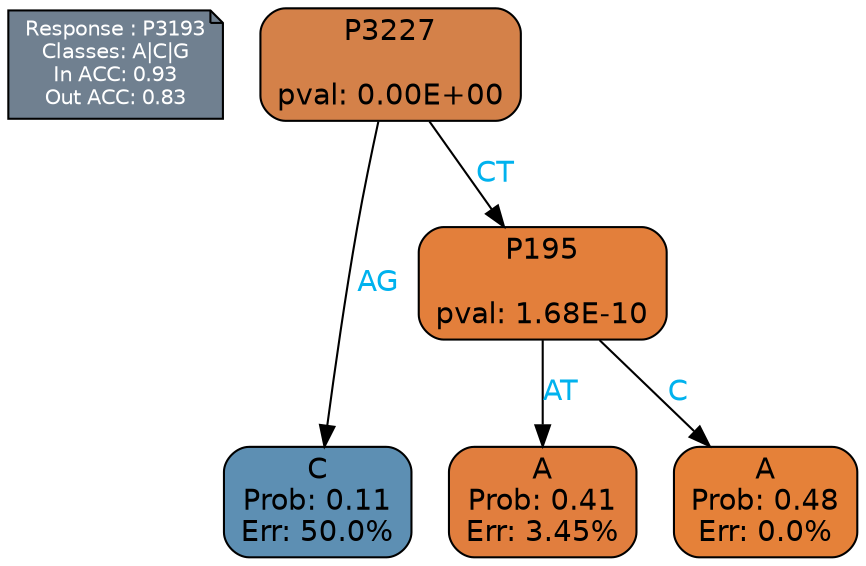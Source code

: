 digraph Tree {
node [shape=box, style="filled, rounded", color="black", fontname=helvetica] ;
graph [ranksep=equally, splines=polylines, bgcolor=transparent, dpi=600] ;
edge [fontname=helvetica] ;
LEGEND [label="Response : P3193
Classes: A|C|G
In ACC: 0.93
Out ACC: 0.83
",shape=note,align=left,style=filled,fillcolor="slategray",fontcolor="white",fontsize=10];1 [label="P3227

pval: 0.00E+00", fillcolor="#d48149"] ;
2 [label="C
Prob: 0.11
Err: 50.0%", fillcolor="#5d8fb3"] ;
3 [label="P195

pval: 1.68E-10", fillcolor="#e37f3b"] ;
4 [label="A
Prob: 0.41
Err: 3.45%", fillcolor="#e17e3e"] ;
5 [label="A
Prob: 0.48
Err: 0.0%", fillcolor="#e58139"] ;
1 -> 2 [label="AG",fontcolor=deepskyblue2] ;
1 -> 3 [label="CT",fontcolor=deepskyblue2] ;
3 -> 4 [label="AT",fontcolor=deepskyblue2] ;
3 -> 5 [label="C",fontcolor=deepskyblue2] ;
{rank = same; 2;4;5;}{rank = same; LEGEND;1;}}